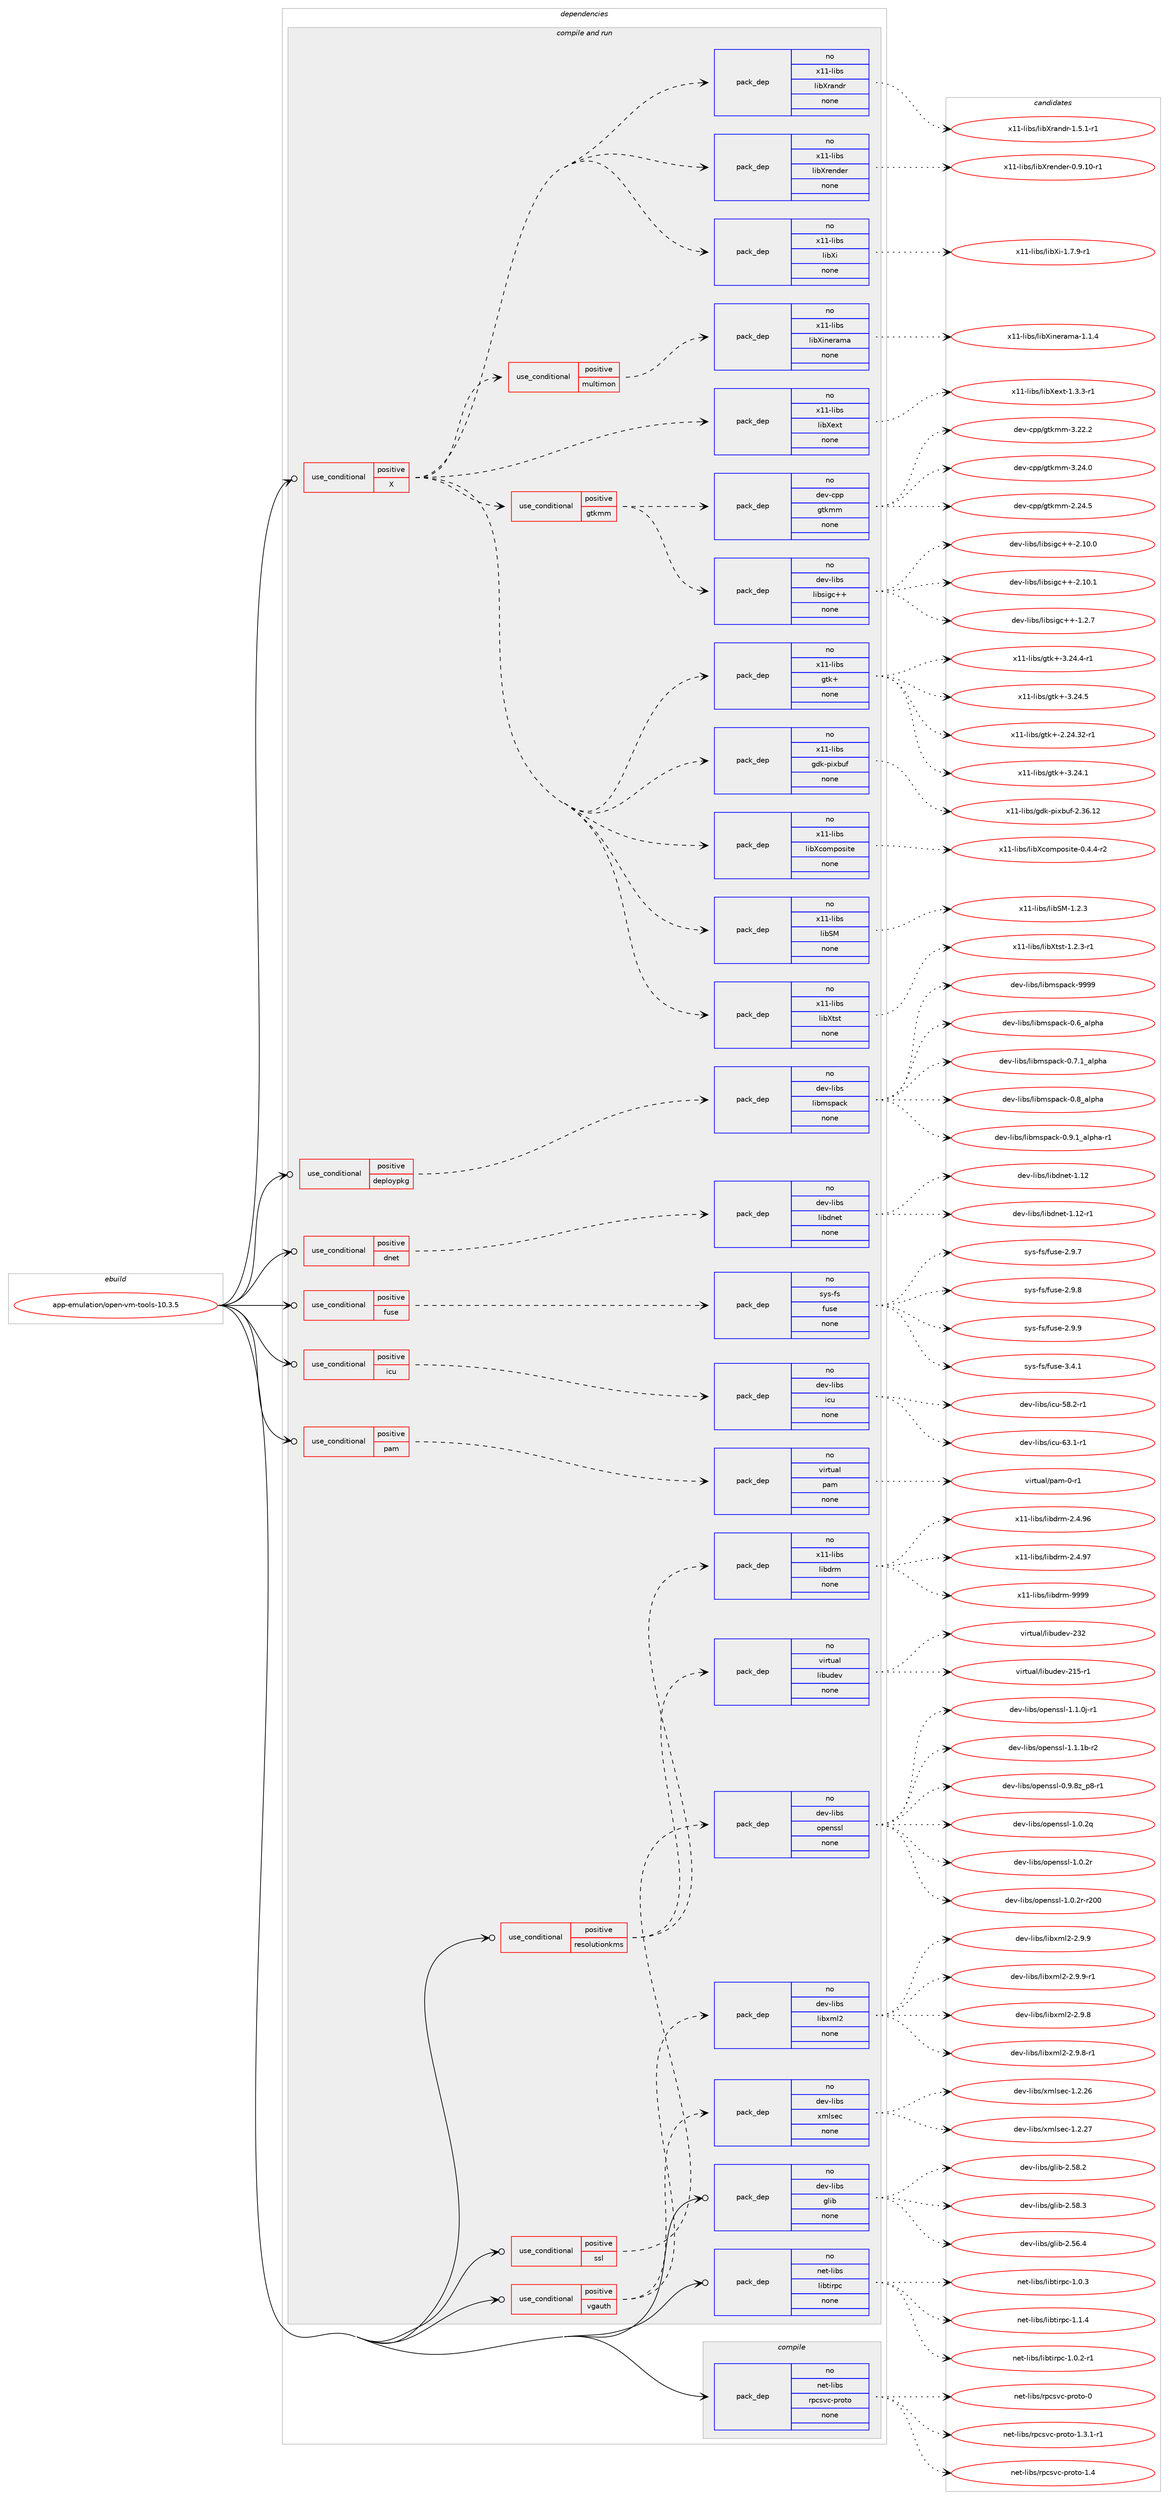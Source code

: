 digraph prolog {

# *************
# Graph options
# *************

newrank=true;
concentrate=true;
compound=true;
graph [rankdir=LR,fontname=Helvetica,fontsize=10,ranksep=1.5];#, ranksep=2.5, nodesep=0.2];
edge  [arrowhead=vee];
node  [fontname=Helvetica,fontsize=10];

# **********
# The ebuild
# **********

subgraph cluster_leftcol {
color=gray;
rank=same;
label=<<i>ebuild</i>>;
id [label="app-emulation/open-vm-tools-10.3.5", color=red, width=4, href="../app-emulation/open-vm-tools-10.3.5.svg"];
}

# ****************
# The dependencies
# ****************

subgraph cluster_midcol {
color=gray;
label=<<i>dependencies</i>>;
subgraph cluster_compile {
fillcolor="#eeeeee";
style=filled;
label=<<i>compile</i>>;
subgraph pack916992 {
dependency1287281 [label=<<TABLE BORDER="0" CELLBORDER="1" CELLSPACING="0" CELLPADDING="4" WIDTH="220"><TR><TD ROWSPAN="6" CELLPADDING="30">pack_dep</TD></TR><TR><TD WIDTH="110">no</TD></TR><TR><TD>net-libs</TD></TR><TR><TD>rpcsvc-proto</TD></TR><TR><TD>none</TD></TR><TR><TD></TD></TR></TABLE>>, shape=none, color=blue];
}
id:e -> dependency1287281:w [weight=20,style="solid",arrowhead="vee"];
}
subgraph cluster_compileandrun {
fillcolor="#eeeeee";
style=filled;
label=<<i>compile and run</i>>;
subgraph cond350280 {
dependency1287282 [label=<<TABLE BORDER="0" CELLBORDER="1" CELLSPACING="0" CELLPADDING="4"><TR><TD ROWSPAN="3" CELLPADDING="10">use_conditional</TD></TR><TR><TD>positive</TD></TR><TR><TD>X</TD></TR></TABLE>>, shape=none, color=red];
subgraph pack916993 {
dependency1287283 [label=<<TABLE BORDER="0" CELLBORDER="1" CELLSPACING="0" CELLPADDING="4" WIDTH="220"><TR><TD ROWSPAN="6" CELLPADDING="30">pack_dep</TD></TR><TR><TD WIDTH="110">no</TD></TR><TR><TD>x11-libs</TD></TR><TR><TD>libXext</TD></TR><TR><TD>none</TD></TR><TR><TD></TD></TR></TABLE>>, shape=none, color=blue];
}
dependency1287282:e -> dependency1287283:w [weight=20,style="dashed",arrowhead="vee"];
subgraph cond350281 {
dependency1287284 [label=<<TABLE BORDER="0" CELLBORDER="1" CELLSPACING="0" CELLPADDING="4"><TR><TD ROWSPAN="3" CELLPADDING="10">use_conditional</TD></TR><TR><TD>positive</TD></TR><TR><TD>multimon</TD></TR></TABLE>>, shape=none, color=red];
subgraph pack916994 {
dependency1287285 [label=<<TABLE BORDER="0" CELLBORDER="1" CELLSPACING="0" CELLPADDING="4" WIDTH="220"><TR><TD ROWSPAN="6" CELLPADDING="30">pack_dep</TD></TR><TR><TD WIDTH="110">no</TD></TR><TR><TD>x11-libs</TD></TR><TR><TD>libXinerama</TD></TR><TR><TD>none</TD></TR><TR><TD></TD></TR></TABLE>>, shape=none, color=blue];
}
dependency1287284:e -> dependency1287285:w [weight=20,style="dashed",arrowhead="vee"];
}
dependency1287282:e -> dependency1287284:w [weight=20,style="dashed",arrowhead="vee"];
subgraph pack916995 {
dependency1287286 [label=<<TABLE BORDER="0" CELLBORDER="1" CELLSPACING="0" CELLPADDING="4" WIDTH="220"><TR><TD ROWSPAN="6" CELLPADDING="30">pack_dep</TD></TR><TR><TD WIDTH="110">no</TD></TR><TR><TD>x11-libs</TD></TR><TR><TD>libXi</TD></TR><TR><TD>none</TD></TR><TR><TD></TD></TR></TABLE>>, shape=none, color=blue];
}
dependency1287282:e -> dependency1287286:w [weight=20,style="dashed",arrowhead="vee"];
subgraph pack916996 {
dependency1287287 [label=<<TABLE BORDER="0" CELLBORDER="1" CELLSPACING="0" CELLPADDING="4" WIDTH="220"><TR><TD ROWSPAN="6" CELLPADDING="30">pack_dep</TD></TR><TR><TD WIDTH="110">no</TD></TR><TR><TD>x11-libs</TD></TR><TR><TD>libXrender</TD></TR><TR><TD>none</TD></TR><TR><TD></TD></TR></TABLE>>, shape=none, color=blue];
}
dependency1287282:e -> dependency1287287:w [weight=20,style="dashed",arrowhead="vee"];
subgraph pack916997 {
dependency1287288 [label=<<TABLE BORDER="0" CELLBORDER="1" CELLSPACING="0" CELLPADDING="4" WIDTH="220"><TR><TD ROWSPAN="6" CELLPADDING="30">pack_dep</TD></TR><TR><TD WIDTH="110">no</TD></TR><TR><TD>x11-libs</TD></TR><TR><TD>libXrandr</TD></TR><TR><TD>none</TD></TR><TR><TD></TD></TR></TABLE>>, shape=none, color=blue];
}
dependency1287282:e -> dependency1287288:w [weight=20,style="dashed",arrowhead="vee"];
subgraph pack916998 {
dependency1287289 [label=<<TABLE BORDER="0" CELLBORDER="1" CELLSPACING="0" CELLPADDING="4" WIDTH="220"><TR><TD ROWSPAN="6" CELLPADDING="30">pack_dep</TD></TR><TR><TD WIDTH="110">no</TD></TR><TR><TD>x11-libs</TD></TR><TR><TD>libXtst</TD></TR><TR><TD>none</TD></TR><TR><TD></TD></TR></TABLE>>, shape=none, color=blue];
}
dependency1287282:e -> dependency1287289:w [weight=20,style="dashed",arrowhead="vee"];
subgraph pack916999 {
dependency1287290 [label=<<TABLE BORDER="0" CELLBORDER="1" CELLSPACING="0" CELLPADDING="4" WIDTH="220"><TR><TD ROWSPAN="6" CELLPADDING="30">pack_dep</TD></TR><TR><TD WIDTH="110">no</TD></TR><TR><TD>x11-libs</TD></TR><TR><TD>libSM</TD></TR><TR><TD>none</TD></TR><TR><TD></TD></TR></TABLE>>, shape=none, color=blue];
}
dependency1287282:e -> dependency1287290:w [weight=20,style="dashed",arrowhead="vee"];
subgraph pack917000 {
dependency1287291 [label=<<TABLE BORDER="0" CELLBORDER="1" CELLSPACING="0" CELLPADDING="4" WIDTH="220"><TR><TD ROWSPAN="6" CELLPADDING="30">pack_dep</TD></TR><TR><TD WIDTH="110">no</TD></TR><TR><TD>x11-libs</TD></TR><TR><TD>libXcomposite</TD></TR><TR><TD>none</TD></TR><TR><TD></TD></TR></TABLE>>, shape=none, color=blue];
}
dependency1287282:e -> dependency1287291:w [weight=20,style="dashed",arrowhead="vee"];
subgraph pack917001 {
dependency1287292 [label=<<TABLE BORDER="0" CELLBORDER="1" CELLSPACING="0" CELLPADDING="4" WIDTH="220"><TR><TD ROWSPAN="6" CELLPADDING="30">pack_dep</TD></TR><TR><TD WIDTH="110">no</TD></TR><TR><TD>x11-libs</TD></TR><TR><TD>gdk-pixbuf</TD></TR><TR><TD>none</TD></TR><TR><TD></TD></TR></TABLE>>, shape=none, color=blue];
}
dependency1287282:e -> dependency1287292:w [weight=20,style="dashed",arrowhead="vee"];
subgraph pack917002 {
dependency1287293 [label=<<TABLE BORDER="0" CELLBORDER="1" CELLSPACING="0" CELLPADDING="4" WIDTH="220"><TR><TD ROWSPAN="6" CELLPADDING="30">pack_dep</TD></TR><TR><TD WIDTH="110">no</TD></TR><TR><TD>x11-libs</TD></TR><TR><TD>gtk+</TD></TR><TR><TD>none</TD></TR><TR><TD></TD></TR></TABLE>>, shape=none, color=blue];
}
dependency1287282:e -> dependency1287293:w [weight=20,style="dashed",arrowhead="vee"];
subgraph cond350282 {
dependency1287294 [label=<<TABLE BORDER="0" CELLBORDER="1" CELLSPACING="0" CELLPADDING="4"><TR><TD ROWSPAN="3" CELLPADDING="10">use_conditional</TD></TR><TR><TD>positive</TD></TR><TR><TD>gtkmm</TD></TR></TABLE>>, shape=none, color=red];
subgraph pack917003 {
dependency1287295 [label=<<TABLE BORDER="0" CELLBORDER="1" CELLSPACING="0" CELLPADDING="4" WIDTH="220"><TR><TD ROWSPAN="6" CELLPADDING="30">pack_dep</TD></TR><TR><TD WIDTH="110">no</TD></TR><TR><TD>dev-cpp</TD></TR><TR><TD>gtkmm</TD></TR><TR><TD>none</TD></TR><TR><TD></TD></TR></TABLE>>, shape=none, color=blue];
}
dependency1287294:e -> dependency1287295:w [weight=20,style="dashed",arrowhead="vee"];
subgraph pack917004 {
dependency1287296 [label=<<TABLE BORDER="0" CELLBORDER="1" CELLSPACING="0" CELLPADDING="4" WIDTH="220"><TR><TD ROWSPAN="6" CELLPADDING="30">pack_dep</TD></TR><TR><TD WIDTH="110">no</TD></TR><TR><TD>dev-libs</TD></TR><TR><TD>libsigc++</TD></TR><TR><TD>none</TD></TR><TR><TD></TD></TR></TABLE>>, shape=none, color=blue];
}
dependency1287294:e -> dependency1287296:w [weight=20,style="dashed",arrowhead="vee"];
}
dependency1287282:e -> dependency1287294:w [weight=20,style="dashed",arrowhead="vee"];
}
id:e -> dependency1287282:w [weight=20,style="solid",arrowhead="odotvee"];
subgraph cond350283 {
dependency1287297 [label=<<TABLE BORDER="0" CELLBORDER="1" CELLSPACING="0" CELLPADDING="4"><TR><TD ROWSPAN="3" CELLPADDING="10">use_conditional</TD></TR><TR><TD>positive</TD></TR><TR><TD>deploypkg</TD></TR></TABLE>>, shape=none, color=red];
subgraph pack917005 {
dependency1287298 [label=<<TABLE BORDER="0" CELLBORDER="1" CELLSPACING="0" CELLPADDING="4" WIDTH="220"><TR><TD ROWSPAN="6" CELLPADDING="30">pack_dep</TD></TR><TR><TD WIDTH="110">no</TD></TR><TR><TD>dev-libs</TD></TR><TR><TD>libmspack</TD></TR><TR><TD>none</TD></TR><TR><TD></TD></TR></TABLE>>, shape=none, color=blue];
}
dependency1287297:e -> dependency1287298:w [weight=20,style="dashed",arrowhead="vee"];
}
id:e -> dependency1287297:w [weight=20,style="solid",arrowhead="odotvee"];
subgraph cond350284 {
dependency1287299 [label=<<TABLE BORDER="0" CELLBORDER="1" CELLSPACING="0" CELLPADDING="4"><TR><TD ROWSPAN="3" CELLPADDING="10">use_conditional</TD></TR><TR><TD>positive</TD></TR><TR><TD>dnet</TD></TR></TABLE>>, shape=none, color=red];
subgraph pack917006 {
dependency1287300 [label=<<TABLE BORDER="0" CELLBORDER="1" CELLSPACING="0" CELLPADDING="4" WIDTH="220"><TR><TD ROWSPAN="6" CELLPADDING="30">pack_dep</TD></TR><TR><TD WIDTH="110">no</TD></TR><TR><TD>dev-libs</TD></TR><TR><TD>libdnet</TD></TR><TR><TD>none</TD></TR><TR><TD></TD></TR></TABLE>>, shape=none, color=blue];
}
dependency1287299:e -> dependency1287300:w [weight=20,style="dashed",arrowhead="vee"];
}
id:e -> dependency1287299:w [weight=20,style="solid",arrowhead="odotvee"];
subgraph cond350285 {
dependency1287301 [label=<<TABLE BORDER="0" CELLBORDER="1" CELLSPACING="0" CELLPADDING="4"><TR><TD ROWSPAN="3" CELLPADDING="10">use_conditional</TD></TR><TR><TD>positive</TD></TR><TR><TD>fuse</TD></TR></TABLE>>, shape=none, color=red];
subgraph pack917007 {
dependency1287302 [label=<<TABLE BORDER="0" CELLBORDER="1" CELLSPACING="0" CELLPADDING="4" WIDTH="220"><TR><TD ROWSPAN="6" CELLPADDING="30">pack_dep</TD></TR><TR><TD WIDTH="110">no</TD></TR><TR><TD>sys-fs</TD></TR><TR><TD>fuse</TD></TR><TR><TD>none</TD></TR><TR><TD></TD></TR></TABLE>>, shape=none, color=blue];
}
dependency1287301:e -> dependency1287302:w [weight=20,style="dashed",arrowhead="vee"];
}
id:e -> dependency1287301:w [weight=20,style="solid",arrowhead="odotvee"];
subgraph cond350286 {
dependency1287303 [label=<<TABLE BORDER="0" CELLBORDER="1" CELLSPACING="0" CELLPADDING="4"><TR><TD ROWSPAN="3" CELLPADDING="10">use_conditional</TD></TR><TR><TD>positive</TD></TR><TR><TD>icu</TD></TR></TABLE>>, shape=none, color=red];
subgraph pack917008 {
dependency1287304 [label=<<TABLE BORDER="0" CELLBORDER="1" CELLSPACING="0" CELLPADDING="4" WIDTH="220"><TR><TD ROWSPAN="6" CELLPADDING="30">pack_dep</TD></TR><TR><TD WIDTH="110">no</TD></TR><TR><TD>dev-libs</TD></TR><TR><TD>icu</TD></TR><TR><TD>none</TD></TR><TR><TD></TD></TR></TABLE>>, shape=none, color=blue];
}
dependency1287303:e -> dependency1287304:w [weight=20,style="dashed",arrowhead="vee"];
}
id:e -> dependency1287303:w [weight=20,style="solid",arrowhead="odotvee"];
subgraph cond350287 {
dependency1287305 [label=<<TABLE BORDER="0" CELLBORDER="1" CELLSPACING="0" CELLPADDING="4"><TR><TD ROWSPAN="3" CELLPADDING="10">use_conditional</TD></TR><TR><TD>positive</TD></TR><TR><TD>pam</TD></TR></TABLE>>, shape=none, color=red];
subgraph pack917009 {
dependency1287306 [label=<<TABLE BORDER="0" CELLBORDER="1" CELLSPACING="0" CELLPADDING="4" WIDTH="220"><TR><TD ROWSPAN="6" CELLPADDING="30">pack_dep</TD></TR><TR><TD WIDTH="110">no</TD></TR><TR><TD>virtual</TD></TR><TR><TD>pam</TD></TR><TR><TD>none</TD></TR><TR><TD></TD></TR></TABLE>>, shape=none, color=blue];
}
dependency1287305:e -> dependency1287306:w [weight=20,style="dashed",arrowhead="vee"];
}
id:e -> dependency1287305:w [weight=20,style="solid",arrowhead="odotvee"];
subgraph cond350288 {
dependency1287307 [label=<<TABLE BORDER="0" CELLBORDER="1" CELLSPACING="0" CELLPADDING="4"><TR><TD ROWSPAN="3" CELLPADDING="10">use_conditional</TD></TR><TR><TD>positive</TD></TR><TR><TD>resolutionkms</TD></TR></TABLE>>, shape=none, color=red];
subgraph pack917010 {
dependency1287308 [label=<<TABLE BORDER="0" CELLBORDER="1" CELLSPACING="0" CELLPADDING="4" WIDTH="220"><TR><TD ROWSPAN="6" CELLPADDING="30">pack_dep</TD></TR><TR><TD WIDTH="110">no</TD></TR><TR><TD>x11-libs</TD></TR><TR><TD>libdrm</TD></TR><TR><TD>none</TD></TR><TR><TD></TD></TR></TABLE>>, shape=none, color=blue];
}
dependency1287307:e -> dependency1287308:w [weight=20,style="dashed",arrowhead="vee"];
subgraph pack917011 {
dependency1287309 [label=<<TABLE BORDER="0" CELLBORDER="1" CELLSPACING="0" CELLPADDING="4" WIDTH="220"><TR><TD ROWSPAN="6" CELLPADDING="30">pack_dep</TD></TR><TR><TD WIDTH="110">no</TD></TR><TR><TD>virtual</TD></TR><TR><TD>libudev</TD></TR><TR><TD>none</TD></TR><TR><TD></TD></TR></TABLE>>, shape=none, color=blue];
}
dependency1287307:e -> dependency1287309:w [weight=20,style="dashed",arrowhead="vee"];
}
id:e -> dependency1287307:w [weight=20,style="solid",arrowhead="odotvee"];
subgraph cond350289 {
dependency1287310 [label=<<TABLE BORDER="0" CELLBORDER="1" CELLSPACING="0" CELLPADDING="4"><TR><TD ROWSPAN="3" CELLPADDING="10">use_conditional</TD></TR><TR><TD>positive</TD></TR><TR><TD>ssl</TD></TR></TABLE>>, shape=none, color=red];
subgraph pack917012 {
dependency1287311 [label=<<TABLE BORDER="0" CELLBORDER="1" CELLSPACING="0" CELLPADDING="4" WIDTH="220"><TR><TD ROWSPAN="6" CELLPADDING="30">pack_dep</TD></TR><TR><TD WIDTH="110">no</TD></TR><TR><TD>dev-libs</TD></TR><TR><TD>openssl</TD></TR><TR><TD>none</TD></TR><TR><TD></TD></TR></TABLE>>, shape=none, color=blue];
}
dependency1287310:e -> dependency1287311:w [weight=20,style="dashed",arrowhead="vee"];
}
id:e -> dependency1287310:w [weight=20,style="solid",arrowhead="odotvee"];
subgraph cond350290 {
dependency1287312 [label=<<TABLE BORDER="0" CELLBORDER="1" CELLSPACING="0" CELLPADDING="4"><TR><TD ROWSPAN="3" CELLPADDING="10">use_conditional</TD></TR><TR><TD>positive</TD></TR><TR><TD>vgauth</TD></TR></TABLE>>, shape=none, color=red];
subgraph pack917013 {
dependency1287313 [label=<<TABLE BORDER="0" CELLBORDER="1" CELLSPACING="0" CELLPADDING="4" WIDTH="220"><TR><TD ROWSPAN="6" CELLPADDING="30">pack_dep</TD></TR><TR><TD WIDTH="110">no</TD></TR><TR><TD>dev-libs</TD></TR><TR><TD>libxml2</TD></TR><TR><TD>none</TD></TR><TR><TD></TD></TR></TABLE>>, shape=none, color=blue];
}
dependency1287312:e -> dependency1287313:w [weight=20,style="dashed",arrowhead="vee"];
subgraph pack917014 {
dependency1287314 [label=<<TABLE BORDER="0" CELLBORDER="1" CELLSPACING="0" CELLPADDING="4" WIDTH="220"><TR><TD ROWSPAN="6" CELLPADDING="30">pack_dep</TD></TR><TR><TD WIDTH="110">no</TD></TR><TR><TD>dev-libs</TD></TR><TR><TD>xmlsec</TD></TR><TR><TD>none</TD></TR><TR><TD></TD></TR></TABLE>>, shape=none, color=blue];
}
dependency1287312:e -> dependency1287314:w [weight=20,style="dashed",arrowhead="vee"];
}
id:e -> dependency1287312:w [weight=20,style="solid",arrowhead="odotvee"];
subgraph pack917015 {
dependency1287315 [label=<<TABLE BORDER="0" CELLBORDER="1" CELLSPACING="0" CELLPADDING="4" WIDTH="220"><TR><TD ROWSPAN="6" CELLPADDING="30">pack_dep</TD></TR><TR><TD WIDTH="110">no</TD></TR><TR><TD>dev-libs</TD></TR><TR><TD>glib</TD></TR><TR><TD>none</TD></TR><TR><TD></TD></TR></TABLE>>, shape=none, color=blue];
}
id:e -> dependency1287315:w [weight=20,style="solid",arrowhead="odotvee"];
subgraph pack917016 {
dependency1287316 [label=<<TABLE BORDER="0" CELLBORDER="1" CELLSPACING="0" CELLPADDING="4" WIDTH="220"><TR><TD ROWSPAN="6" CELLPADDING="30">pack_dep</TD></TR><TR><TD WIDTH="110">no</TD></TR><TR><TD>net-libs</TD></TR><TR><TD>libtirpc</TD></TR><TR><TD>none</TD></TR><TR><TD></TD></TR></TABLE>>, shape=none, color=blue];
}
id:e -> dependency1287316:w [weight=20,style="solid",arrowhead="odotvee"];
}
subgraph cluster_run {
fillcolor="#eeeeee";
style=filled;
label=<<i>run</i>>;
}
}

# **************
# The candidates
# **************

subgraph cluster_choices {
rank=same;
color=gray;
label=<<i>candidates</i>>;

subgraph choice916992 {
color=black;
nodesep=1;
choice1101011164510810598115471141129911511899451121141111161114548 [label="net-libs/rpcsvc-proto-0", color=red, width=4,href="../net-libs/rpcsvc-proto-0.svg"];
choice1101011164510810598115471141129911511899451121141111161114549465146494511449 [label="net-libs/rpcsvc-proto-1.3.1-r1", color=red, width=4,href="../net-libs/rpcsvc-proto-1.3.1-r1.svg"];
choice11010111645108105981154711411299115118994511211411111611145494652 [label="net-libs/rpcsvc-proto-1.4", color=red, width=4,href="../net-libs/rpcsvc-proto-1.4.svg"];
dependency1287281:e -> choice1101011164510810598115471141129911511899451121141111161114548:w [style=dotted,weight="100"];
dependency1287281:e -> choice1101011164510810598115471141129911511899451121141111161114549465146494511449:w [style=dotted,weight="100"];
dependency1287281:e -> choice11010111645108105981154711411299115118994511211411111611145494652:w [style=dotted,weight="100"];
}
subgraph choice916993 {
color=black;
nodesep=1;
choice120494945108105981154710810598881011201164549465146514511449 [label="x11-libs/libXext-1.3.3-r1", color=red, width=4,href="../x11-libs/libXext-1.3.3-r1.svg"];
dependency1287283:e -> choice120494945108105981154710810598881011201164549465146514511449:w [style=dotted,weight="100"];
}
subgraph choice916994 {
color=black;
nodesep=1;
choice120494945108105981154710810598881051101011149710997454946494652 [label="x11-libs/libXinerama-1.1.4", color=red, width=4,href="../x11-libs/libXinerama-1.1.4.svg"];
dependency1287285:e -> choice120494945108105981154710810598881051101011149710997454946494652:w [style=dotted,weight="100"];
}
subgraph choice916995 {
color=black;
nodesep=1;
choice120494945108105981154710810598881054549465546574511449 [label="x11-libs/libXi-1.7.9-r1", color=red, width=4,href="../x11-libs/libXi-1.7.9-r1.svg"];
dependency1287286:e -> choice120494945108105981154710810598881054549465546574511449:w [style=dotted,weight="100"];
}
subgraph choice916996 {
color=black;
nodesep=1;
choice12049494510810598115471081059888114101110100101114454846574649484511449 [label="x11-libs/libXrender-0.9.10-r1", color=red, width=4,href="../x11-libs/libXrender-0.9.10-r1.svg"];
dependency1287287:e -> choice12049494510810598115471081059888114101110100101114454846574649484511449:w [style=dotted,weight="100"];
}
subgraph choice916997 {
color=black;
nodesep=1;
choice12049494510810598115471081059888114971101001144549465346494511449 [label="x11-libs/libXrandr-1.5.1-r1", color=red, width=4,href="../x11-libs/libXrandr-1.5.1-r1.svg"];
dependency1287288:e -> choice12049494510810598115471081059888114971101001144549465346494511449:w [style=dotted,weight="100"];
}
subgraph choice916998 {
color=black;
nodesep=1;
choice120494945108105981154710810598881161151164549465046514511449 [label="x11-libs/libXtst-1.2.3-r1", color=red, width=4,href="../x11-libs/libXtst-1.2.3-r1.svg"];
dependency1287289:e -> choice120494945108105981154710810598881161151164549465046514511449:w [style=dotted,weight="100"];
}
subgraph choice916999 {
color=black;
nodesep=1;
choice1204949451081059811547108105988377454946504651 [label="x11-libs/libSM-1.2.3", color=red, width=4,href="../x11-libs/libSM-1.2.3.svg"];
dependency1287290:e -> choice1204949451081059811547108105988377454946504651:w [style=dotted,weight="100"];
}
subgraph choice917000 {
color=black;
nodesep=1;
choice12049494510810598115471081059888991111091121111151051161014548465246524511450 [label="x11-libs/libXcomposite-0.4.4-r2", color=red, width=4,href="../x11-libs/libXcomposite-0.4.4-r2.svg"];
dependency1287291:e -> choice12049494510810598115471081059888991111091121111151051161014548465246524511450:w [style=dotted,weight="100"];
}
subgraph choice917001 {
color=black;
nodesep=1;
choice120494945108105981154710310010745112105120981171024550465154464950 [label="x11-libs/gdk-pixbuf-2.36.12", color=red, width=4,href="../x11-libs/gdk-pixbuf-2.36.12.svg"];
dependency1287292:e -> choice120494945108105981154710310010745112105120981171024550465154464950:w [style=dotted,weight="100"];
}
subgraph choice917002 {
color=black;
nodesep=1;
choice12049494510810598115471031161074345504650524651504511449 [label="x11-libs/gtk+-2.24.32-r1", color=red, width=4,href="../x11-libs/gtk+-2.24.32-r1.svg"];
choice12049494510810598115471031161074345514650524649 [label="x11-libs/gtk+-3.24.1", color=red, width=4,href="../x11-libs/gtk+-3.24.1.svg"];
choice120494945108105981154710311610743455146505246524511449 [label="x11-libs/gtk+-3.24.4-r1", color=red, width=4,href="../x11-libs/gtk+-3.24.4-r1.svg"];
choice12049494510810598115471031161074345514650524653 [label="x11-libs/gtk+-3.24.5", color=red, width=4,href="../x11-libs/gtk+-3.24.5.svg"];
dependency1287293:e -> choice12049494510810598115471031161074345504650524651504511449:w [style=dotted,weight="100"];
dependency1287293:e -> choice12049494510810598115471031161074345514650524649:w [style=dotted,weight="100"];
dependency1287293:e -> choice120494945108105981154710311610743455146505246524511449:w [style=dotted,weight="100"];
dependency1287293:e -> choice12049494510810598115471031161074345514650524653:w [style=dotted,weight="100"];
}
subgraph choice917003 {
color=black;
nodesep=1;
choice10010111845991121124710311610710910945504650524653 [label="dev-cpp/gtkmm-2.24.5", color=red, width=4,href="../dev-cpp/gtkmm-2.24.5.svg"];
choice10010111845991121124710311610710910945514650504650 [label="dev-cpp/gtkmm-3.22.2", color=red, width=4,href="../dev-cpp/gtkmm-3.22.2.svg"];
choice10010111845991121124710311610710910945514650524648 [label="dev-cpp/gtkmm-3.24.0", color=red, width=4,href="../dev-cpp/gtkmm-3.24.0.svg"];
dependency1287295:e -> choice10010111845991121124710311610710910945504650524653:w [style=dotted,weight="100"];
dependency1287295:e -> choice10010111845991121124710311610710910945514650504650:w [style=dotted,weight="100"];
dependency1287295:e -> choice10010111845991121124710311610710910945514650524648:w [style=dotted,weight="100"];
}
subgraph choice917004 {
color=black;
nodesep=1;
choice10010111845108105981154710810598115105103994343454946504655 [label="dev-libs/libsigc++-1.2.7", color=red, width=4,href="../dev-libs/libsigc++-1.2.7.svg"];
choice1001011184510810598115471081059811510510399434345504649484648 [label="dev-libs/libsigc++-2.10.0", color=red, width=4,href="../dev-libs/libsigc++-2.10.0.svg"];
choice1001011184510810598115471081059811510510399434345504649484649 [label="dev-libs/libsigc++-2.10.1", color=red, width=4,href="../dev-libs/libsigc++-2.10.1.svg"];
dependency1287296:e -> choice10010111845108105981154710810598115105103994343454946504655:w [style=dotted,weight="100"];
dependency1287296:e -> choice1001011184510810598115471081059811510510399434345504649484648:w [style=dotted,weight="100"];
dependency1287296:e -> choice1001011184510810598115471081059811510510399434345504649484649:w [style=dotted,weight="100"];
}
subgraph choice917005 {
color=black;
nodesep=1;
choice10010111845108105981154710810598109115112979910745484654959710811210497 [label="dev-libs/libmspack-0.6_alpha", color=red, width=4,href="../dev-libs/libmspack-0.6_alpha.svg"];
choice100101118451081059811547108105981091151129799107454846554649959710811210497 [label="dev-libs/libmspack-0.7.1_alpha", color=red, width=4,href="../dev-libs/libmspack-0.7.1_alpha.svg"];
choice10010111845108105981154710810598109115112979910745484656959710811210497 [label="dev-libs/libmspack-0.8_alpha", color=red, width=4,href="../dev-libs/libmspack-0.8_alpha.svg"];
choice1001011184510810598115471081059810911511297991074548465746499597108112104974511449 [label="dev-libs/libmspack-0.9.1_alpha-r1", color=red, width=4,href="../dev-libs/libmspack-0.9.1_alpha-r1.svg"];
choice1001011184510810598115471081059810911511297991074557575757 [label="dev-libs/libmspack-9999", color=red, width=4,href="../dev-libs/libmspack-9999.svg"];
dependency1287298:e -> choice10010111845108105981154710810598109115112979910745484654959710811210497:w [style=dotted,weight="100"];
dependency1287298:e -> choice100101118451081059811547108105981091151129799107454846554649959710811210497:w [style=dotted,weight="100"];
dependency1287298:e -> choice10010111845108105981154710810598109115112979910745484656959710811210497:w [style=dotted,weight="100"];
dependency1287298:e -> choice1001011184510810598115471081059810911511297991074548465746499597108112104974511449:w [style=dotted,weight="100"];
dependency1287298:e -> choice1001011184510810598115471081059810911511297991074557575757:w [style=dotted,weight="100"];
}
subgraph choice917006 {
color=black;
nodesep=1;
choice100101118451081059811547108105981001101011164549464950 [label="dev-libs/libdnet-1.12", color=red, width=4,href="../dev-libs/libdnet-1.12.svg"];
choice1001011184510810598115471081059810011010111645494649504511449 [label="dev-libs/libdnet-1.12-r1", color=red, width=4,href="../dev-libs/libdnet-1.12-r1.svg"];
dependency1287300:e -> choice100101118451081059811547108105981001101011164549464950:w [style=dotted,weight="100"];
dependency1287300:e -> choice1001011184510810598115471081059810011010111645494649504511449:w [style=dotted,weight="100"];
}
subgraph choice917007 {
color=black;
nodesep=1;
choice1151211154510211547102117115101455046574655 [label="sys-fs/fuse-2.9.7", color=red, width=4,href="../sys-fs/fuse-2.9.7.svg"];
choice1151211154510211547102117115101455046574656 [label="sys-fs/fuse-2.9.8", color=red, width=4,href="../sys-fs/fuse-2.9.8.svg"];
choice1151211154510211547102117115101455046574657 [label="sys-fs/fuse-2.9.9", color=red, width=4,href="../sys-fs/fuse-2.9.9.svg"];
choice1151211154510211547102117115101455146524649 [label="sys-fs/fuse-3.4.1", color=red, width=4,href="../sys-fs/fuse-3.4.1.svg"];
dependency1287302:e -> choice1151211154510211547102117115101455046574655:w [style=dotted,weight="100"];
dependency1287302:e -> choice1151211154510211547102117115101455046574656:w [style=dotted,weight="100"];
dependency1287302:e -> choice1151211154510211547102117115101455046574657:w [style=dotted,weight="100"];
dependency1287302:e -> choice1151211154510211547102117115101455146524649:w [style=dotted,weight="100"];
}
subgraph choice917008 {
color=black;
nodesep=1;
choice1001011184510810598115471059911745535646504511449 [label="dev-libs/icu-58.2-r1", color=red, width=4,href="../dev-libs/icu-58.2-r1.svg"];
choice1001011184510810598115471059911745545146494511449 [label="dev-libs/icu-63.1-r1", color=red, width=4,href="../dev-libs/icu-63.1-r1.svg"];
dependency1287304:e -> choice1001011184510810598115471059911745535646504511449:w [style=dotted,weight="100"];
dependency1287304:e -> choice1001011184510810598115471059911745545146494511449:w [style=dotted,weight="100"];
}
subgraph choice917009 {
color=black;
nodesep=1;
choice11810511411611797108471129710945484511449 [label="virtual/pam-0-r1", color=red, width=4,href="../virtual/pam-0-r1.svg"];
dependency1287306:e -> choice11810511411611797108471129710945484511449:w [style=dotted,weight="100"];
}
subgraph choice917010 {
color=black;
nodesep=1;
choice12049494510810598115471081059810011410945504652465754 [label="x11-libs/libdrm-2.4.96", color=red, width=4,href="../x11-libs/libdrm-2.4.96.svg"];
choice12049494510810598115471081059810011410945504652465755 [label="x11-libs/libdrm-2.4.97", color=red, width=4,href="../x11-libs/libdrm-2.4.97.svg"];
choice1204949451081059811547108105981001141094557575757 [label="x11-libs/libdrm-9999", color=red, width=4,href="../x11-libs/libdrm-9999.svg"];
dependency1287308:e -> choice12049494510810598115471081059810011410945504652465754:w [style=dotted,weight="100"];
dependency1287308:e -> choice12049494510810598115471081059810011410945504652465755:w [style=dotted,weight="100"];
dependency1287308:e -> choice1204949451081059811547108105981001141094557575757:w [style=dotted,weight="100"];
}
subgraph choice917011 {
color=black;
nodesep=1;
choice118105114116117971084710810598117100101118455049534511449 [label="virtual/libudev-215-r1", color=red, width=4,href="../virtual/libudev-215-r1.svg"];
choice11810511411611797108471081059811710010111845505150 [label="virtual/libudev-232", color=red, width=4,href="../virtual/libudev-232.svg"];
dependency1287309:e -> choice118105114116117971084710810598117100101118455049534511449:w [style=dotted,weight="100"];
dependency1287309:e -> choice11810511411611797108471081059811710010111845505150:w [style=dotted,weight="100"];
}
subgraph choice917012 {
color=black;
nodesep=1;
choice10010111845108105981154711111210111011511510845484657465612295112564511449 [label="dev-libs/openssl-0.9.8z_p8-r1", color=red, width=4,href="../dev-libs/openssl-0.9.8z_p8-r1.svg"];
choice100101118451081059811547111112101110115115108454946484650113 [label="dev-libs/openssl-1.0.2q", color=red, width=4,href="../dev-libs/openssl-1.0.2q.svg"];
choice100101118451081059811547111112101110115115108454946484650114 [label="dev-libs/openssl-1.0.2r", color=red, width=4,href="../dev-libs/openssl-1.0.2r.svg"];
choice10010111845108105981154711111210111011511510845494648465011445114504848 [label="dev-libs/openssl-1.0.2r-r200", color=red, width=4,href="../dev-libs/openssl-1.0.2r-r200.svg"];
choice1001011184510810598115471111121011101151151084549464946481064511449 [label="dev-libs/openssl-1.1.0j-r1", color=red, width=4,href="../dev-libs/openssl-1.1.0j-r1.svg"];
choice100101118451081059811547111112101110115115108454946494649984511450 [label="dev-libs/openssl-1.1.1b-r2", color=red, width=4,href="../dev-libs/openssl-1.1.1b-r2.svg"];
dependency1287311:e -> choice10010111845108105981154711111210111011511510845484657465612295112564511449:w [style=dotted,weight="100"];
dependency1287311:e -> choice100101118451081059811547111112101110115115108454946484650113:w [style=dotted,weight="100"];
dependency1287311:e -> choice100101118451081059811547111112101110115115108454946484650114:w [style=dotted,weight="100"];
dependency1287311:e -> choice10010111845108105981154711111210111011511510845494648465011445114504848:w [style=dotted,weight="100"];
dependency1287311:e -> choice1001011184510810598115471111121011101151151084549464946481064511449:w [style=dotted,weight="100"];
dependency1287311:e -> choice100101118451081059811547111112101110115115108454946494649984511450:w [style=dotted,weight="100"];
}
subgraph choice917013 {
color=black;
nodesep=1;
choice1001011184510810598115471081059812010910850455046574656 [label="dev-libs/libxml2-2.9.8", color=red, width=4,href="../dev-libs/libxml2-2.9.8.svg"];
choice10010111845108105981154710810598120109108504550465746564511449 [label="dev-libs/libxml2-2.9.8-r1", color=red, width=4,href="../dev-libs/libxml2-2.9.8-r1.svg"];
choice1001011184510810598115471081059812010910850455046574657 [label="dev-libs/libxml2-2.9.9", color=red, width=4,href="../dev-libs/libxml2-2.9.9.svg"];
choice10010111845108105981154710810598120109108504550465746574511449 [label="dev-libs/libxml2-2.9.9-r1", color=red, width=4,href="../dev-libs/libxml2-2.9.9-r1.svg"];
dependency1287313:e -> choice1001011184510810598115471081059812010910850455046574656:w [style=dotted,weight="100"];
dependency1287313:e -> choice10010111845108105981154710810598120109108504550465746564511449:w [style=dotted,weight="100"];
dependency1287313:e -> choice1001011184510810598115471081059812010910850455046574657:w [style=dotted,weight="100"];
dependency1287313:e -> choice10010111845108105981154710810598120109108504550465746574511449:w [style=dotted,weight="100"];
}
subgraph choice917014 {
color=black;
nodesep=1;
choice1001011184510810598115471201091081151019945494650465054 [label="dev-libs/xmlsec-1.2.26", color=red, width=4,href="../dev-libs/xmlsec-1.2.26.svg"];
choice1001011184510810598115471201091081151019945494650465055 [label="dev-libs/xmlsec-1.2.27", color=red, width=4,href="../dev-libs/xmlsec-1.2.27.svg"];
dependency1287314:e -> choice1001011184510810598115471201091081151019945494650465054:w [style=dotted,weight="100"];
dependency1287314:e -> choice1001011184510810598115471201091081151019945494650465055:w [style=dotted,weight="100"];
}
subgraph choice917015 {
color=black;
nodesep=1;
choice1001011184510810598115471031081059845504653544652 [label="dev-libs/glib-2.56.4", color=red, width=4,href="../dev-libs/glib-2.56.4.svg"];
choice1001011184510810598115471031081059845504653564650 [label="dev-libs/glib-2.58.2", color=red, width=4,href="../dev-libs/glib-2.58.2.svg"];
choice1001011184510810598115471031081059845504653564651 [label="dev-libs/glib-2.58.3", color=red, width=4,href="../dev-libs/glib-2.58.3.svg"];
dependency1287315:e -> choice1001011184510810598115471031081059845504653544652:w [style=dotted,weight="100"];
dependency1287315:e -> choice1001011184510810598115471031081059845504653564650:w [style=dotted,weight="100"];
dependency1287315:e -> choice1001011184510810598115471031081059845504653564651:w [style=dotted,weight="100"];
}
subgraph choice917016 {
color=black;
nodesep=1;
choice11010111645108105981154710810598116105114112994549464846504511449 [label="net-libs/libtirpc-1.0.2-r1", color=red, width=4,href="../net-libs/libtirpc-1.0.2-r1.svg"];
choice1101011164510810598115471081059811610511411299454946484651 [label="net-libs/libtirpc-1.0.3", color=red, width=4,href="../net-libs/libtirpc-1.0.3.svg"];
choice1101011164510810598115471081059811610511411299454946494652 [label="net-libs/libtirpc-1.1.4", color=red, width=4,href="../net-libs/libtirpc-1.1.4.svg"];
dependency1287316:e -> choice11010111645108105981154710810598116105114112994549464846504511449:w [style=dotted,weight="100"];
dependency1287316:e -> choice1101011164510810598115471081059811610511411299454946484651:w [style=dotted,weight="100"];
dependency1287316:e -> choice1101011164510810598115471081059811610511411299454946494652:w [style=dotted,weight="100"];
}
}

}
